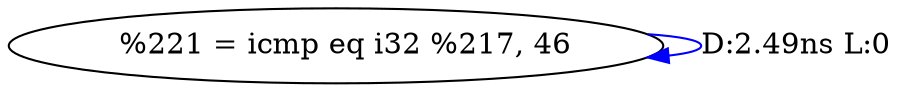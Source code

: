 digraph {
Node0x393a040[label="  %221 = icmp eq i32 %217, 46"];
Node0x393a040 -> Node0x393a040[label="D:2.49ns L:0",color=blue];
}
